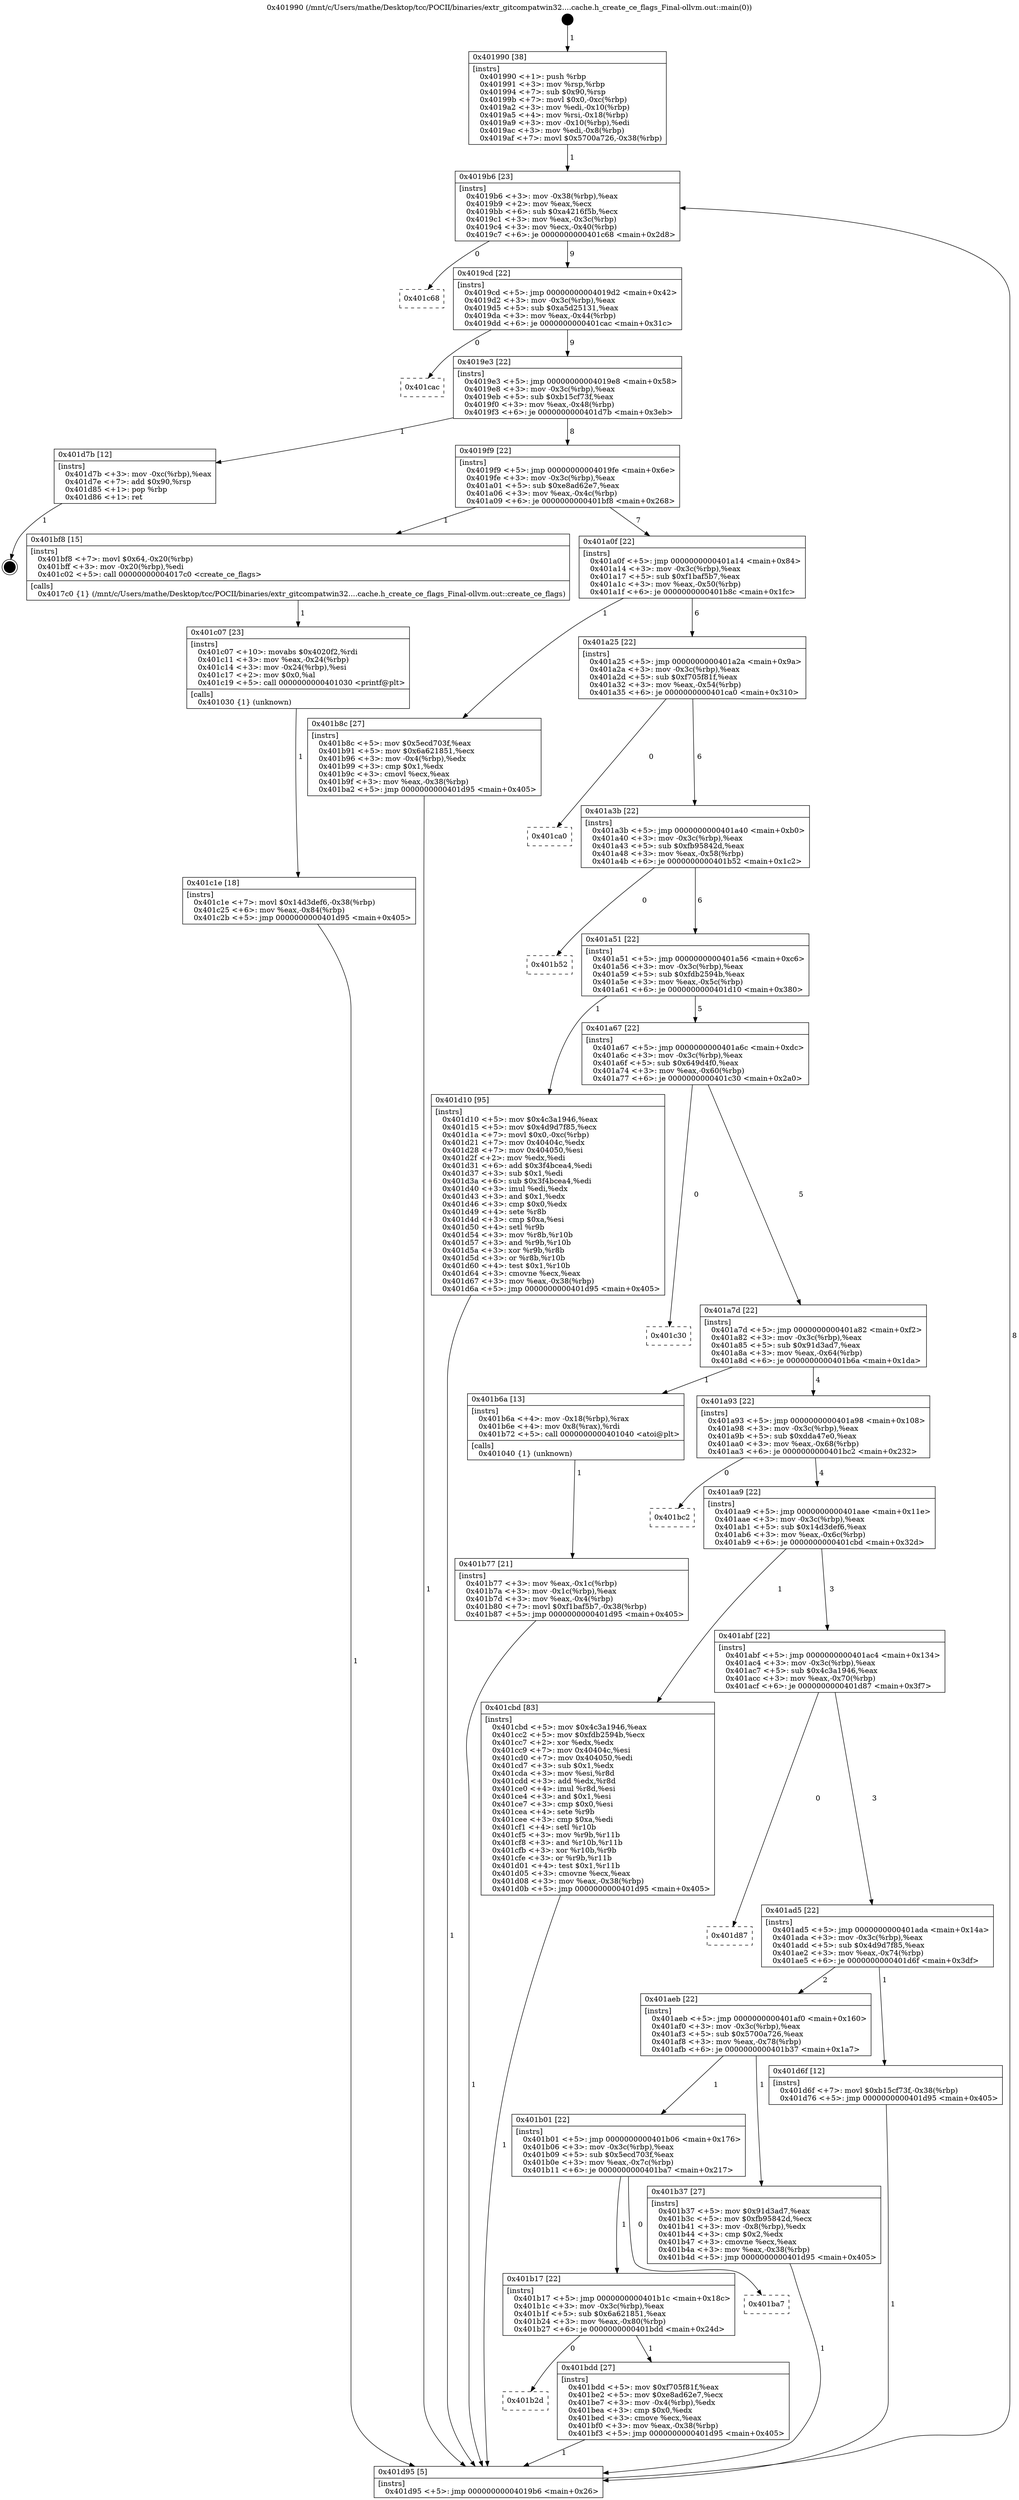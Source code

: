 digraph "0x401990" {
  label = "0x401990 (/mnt/c/Users/mathe/Desktop/tcc/POCII/binaries/extr_gitcompatwin32....cache.h_create_ce_flags_Final-ollvm.out::main(0))"
  labelloc = "t"
  node[shape=record]

  Entry [label="",width=0.3,height=0.3,shape=circle,fillcolor=black,style=filled]
  "0x4019b6" [label="{
     0x4019b6 [23]\l
     | [instrs]\l
     &nbsp;&nbsp;0x4019b6 \<+3\>: mov -0x38(%rbp),%eax\l
     &nbsp;&nbsp;0x4019b9 \<+2\>: mov %eax,%ecx\l
     &nbsp;&nbsp;0x4019bb \<+6\>: sub $0xa4216f5b,%ecx\l
     &nbsp;&nbsp;0x4019c1 \<+3\>: mov %eax,-0x3c(%rbp)\l
     &nbsp;&nbsp;0x4019c4 \<+3\>: mov %ecx,-0x40(%rbp)\l
     &nbsp;&nbsp;0x4019c7 \<+6\>: je 0000000000401c68 \<main+0x2d8\>\l
  }"]
  "0x401c68" [label="{
     0x401c68\l
  }", style=dashed]
  "0x4019cd" [label="{
     0x4019cd [22]\l
     | [instrs]\l
     &nbsp;&nbsp;0x4019cd \<+5\>: jmp 00000000004019d2 \<main+0x42\>\l
     &nbsp;&nbsp;0x4019d2 \<+3\>: mov -0x3c(%rbp),%eax\l
     &nbsp;&nbsp;0x4019d5 \<+5\>: sub $0xa5d25131,%eax\l
     &nbsp;&nbsp;0x4019da \<+3\>: mov %eax,-0x44(%rbp)\l
     &nbsp;&nbsp;0x4019dd \<+6\>: je 0000000000401cac \<main+0x31c\>\l
  }"]
  Exit [label="",width=0.3,height=0.3,shape=circle,fillcolor=black,style=filled,peripheries=2]
  "0x401cac" [label="{
     0x401cac\l
  }", style=dashed]
  "0x4019e3" [label="{
     0x4019e3 [22]\l
     | [instrs]\l
     &nbsp;&nbsp;0x4019e3 \<+5\>: jmp 00000000004019e8 \<main+0x58\>\l
     &nbsp;&nbsp;0x4019e8 \<+3\>: mov -0x3c(%rbp),%eax\l
     &nbsp;&nbsp;0x4019eb \<+5\>: sub $0xb15cf73f,%eax\l
     &nbsp;&nbsp;0x4019f0 \<+3\>: mov %eax,-0x48(%rbp)\l
     &nbsp;&nbsp;0x4019f3 \<+6\>: je 0000000000401d7b \<main+0x3eb\>\l
  }"]
  "0x401c1e" [label="{
     0x401c1e [18]\l
     | [instrs]\l
     &nbsp;&nbsp;0x401c1e \<+7\>: movl $0x14d3def6,-0x38(%rbp)\l
     &nbsp;&nbsp;0x401c25 \<+6\>: mov %eax,-0x84(%rbp)\l
     &nbsp;&nbsp;0x401c2b \<+5\>: jmp 0000000000401d95 \<main+0x405\>\l
  }"]
  "0x401d7b" [label="{
     0x401d7b [12]\l
     | [instrs]\l
     &nbsp;&nbsp;0x401d7b \<+3\>: mov -0xc(%rbp),%eax\l
     &nbsp;&nbsp;0x401d7e \<+7\>: add $0x90,%rsp\l
     &nbsp;&nbsp;0x401d85 \<+1\>: pop %rbp\l
     &nbsp;&nbsp;0x401d86 \<+1\>: ret\l
  }"]
  "0x4019f9" [label="{
     0x4019f9 [22]\l
     | [instrs]\l
     &nbsp;&nbsp;0x4019f9 \<+5\>: jmp 00000000004019fe \<main+0x6e\>\l
     &nbsp;&nbsp;0x4019fe \<+3\>: mov -0x3c(%rbp),%eax\l
     &nbsp;&nbsp;0x401a01 \<+5\>: sub $0xe8ad62e7,%eax\l
     &nbsp;&nbsp;0x401a06 \<+3\>: mov %eax,-0x4c(%rbp)\l
     &nbsp;&nbsp;0x401a09 \<+6\>: je 0000000000401bf8 \<main+0x268\>\l
  }"]
  "0x401c07" [label="{
     0x401c07 [23]\l
     | [instrs]\l
     &nbsp;&nbsp;0x401c07 \<+10\>: movabs $0x4020f2,%rdi\l
     &nbsp;&nbsp;0x401c11 \<+3\>: mov %eax,-0x24(%rbp)\l
     &nbsp;&nbsp;0x401c14 \<+3\>: mov -0x24(%rbp),%esi\l
     &nbsp;&nbsp;0x401c17 \<+2\>: mov $0x0,%al\l
     &nbsp;&nbsp;0x401c19 \<+5\>: call 0000000000401030 \<printf@plt\>\l
     | [calls]\l
     &nbsp;&nbsp;0x401030 \{1\} (unknown)\l
  }"]
  "0x401bf8" [label="{
     0x401bf8 [15]\l
     | [instrs]\l
     &nbsp;&nbsp;0x401bf8 \<+7\>: movl $0x64,-0x20(%rbp)\l
     &nbsp;&nbsp;0x401bff \<+3\>: mov -0x20(%rbp),%edi\l
     &nbsp;&nbsp;0x401c02 \<+5\>: call 00000000004017c0 \<create_ce_flags\>\l
     | [calls]\l
     &nbsp;&nbsp;0x4017c0 \{1\} (/mnt/c/Users/mathe/Desktop/tcc/POCII/binaries/extr_gitcompatwin32....cache.h_create_ce_flags_Final-ollvm.out::create_ce_flags)\l
  }"]
  "0x401a0f" [label="{
     0x401a0f [22]\l
     | [instrs]\l
     &nbsp;&nbsp;0x401a0f \<+5\>: jmp 0000000000401a14 \<main+0x84\>\l
     &nbsp;&nbsp;0x401a14 \<+3\>: mov -0x3c(%rbp),%eax\l
     &nbsp;&nbsp;0x401a17 \<+5\>: sub $0xf1baf5b7,%eax\l
     &nbsp;&nbsp;0x401a1c \<+3\>: mov %eax,-0x50(%rbp)\l
     &nbsp;&nbsp;0x401a1f \<+6\>: je 0000000000401b8c \<main+0x1fc\>\l
  }"]
  "0x401b2d" [label="{
     0x401b2d\l
  }", style=dashed]
  "0x401b8c" [label="{
     0x401b8c [27]\l
     | [instrs]\l
     &nbsp;&nbsp;0x401b8c \<+5\>: mov $0x5ecd703f,%eax\l
     &nbsp;&nbsp;0x401b91 \<+5\>: mov $0x6a621851,%ecx\l
     &nbsp;&nbsp;0x401b96 \<+3\>: mov -0x4(%rbp),%edx\l
     &nbsp;&nbsp;0x401b99 \<+3\>: cmp $0x1,%edx\l
     &nbsp;&nbsp;0x401b9c \<+3\>: cmovl %ecx,%eax\l
     &nbsp;&nbsp;0x401b9f \<+3\>: mov %eax,-0x38(%rbp)\l
     &nbsp;&nbsp;0x401ba2 \<+5\>: jmp 0000000000401d95 \<main+0x405\>\l
  }"]
  "0x401a25" [label="{
     0x401a25 [22]\l
     | [instrs]\l
     &nbsp;&nbsp;0x401a25 \<+5\>: jmp 0000000000401a2a \<main+0x9a\>\l
     &nbsp;&nbsp;0x401a2a \<+3\>: mov -0x3c(%rbp),%eax\l
     &nbsp;&nbsp;0x401a2d \<+5\>: sub $0xf705f81f,%eax\l
     &nbsp;&nbsp;0x401a32 \<+3\>: mov %eax,-0x54(%rbp)\l
     &nbsp;&nbsp;0x401a35 \<+6\>: je 0000000000401ca0 \<main+0x310\>\l
  }"]
  "0x401bdd" [label="{
     0x401bdd [27]\l
     | [instrs]\l
     &nbsp;&nbsp;0x401bdd \<+5\>: mov $0xf705f81f,%eax\l
     &nbsp;&nbsp;0x401be2 \<+5\>: mov $0xe8ad62e7,%ecx\l
     &nbsp;&nbsp;0x401be7 \<+3\>: mov -0x4(%rbp),%edx\l
     &nbsp;&nbsp;0x401bea \<+3\>: cmp $0x0,%edx\l
     &nbsp;&nbsp;0x401bed \<+3\>: cmove %ecx,%eax\l
     &nbsp;&nbsp;0x401bf0 \<+3\>: mov %eax,-0x38(%rbp)\l
     &nbsp;&nbsp;0x401bf3 \<+5\>: jmp 0000000000401d95 \<main+0x405\>\l
  }"]
  "0x401ca0" [label="{
     0x401ca0\l
  }", style=dashed]
  "0x401a3b" [label="{
     0x401a3b [22]\l
     | [instrs]\l
     &nbsp;&nbsp;0x401a3b \<+5\>: jmp 0000000000401a40 \<main+0xb0\>\l
     &nbsp;&nbsp;0x401a40 \<+3\>: mov -0x3c(%rbp),%eax\l
     &nbsp;&nbsp;0x401a43 \<+5\>: sub $0xfb95842d,%eax\l
     &nbsp;&nbsp;0x401a48 \<+3\>: mov %eax,-0x58(%rbp)\l
     &nbsp;&nbsp;0x401a4b \<+6\>: je 0000000000401b52 \<main+0x1c2\>\l
  }"]
  "0x401b17" [label="{
     0x401b17 [22]\l
     | [instrs]\l
     &nbsp;&nbsp;0x401b17 \<+5\>: jmp 0000000000401b1c \<main+0x18c\>\l
     &nbsp;&nbsp;0x401b1c \<+3\>: mov -0x3c(%rbp),%eax\l
     &nbsp;&nbsp;0x401b1f \<+5\>: sub $0x6a621851,%eax\l
     &nbsp;&nbsp;0x401b24 \<+3\>: mov %eax,-0x80(%rbp)\l
     &nbsp;&nbsp;0x401b27 \<+6\>: je 0000000000401bdd \<main+0x24d\>\l
  }"]
  "0x401b52" [label="{
     0x401b52\l
  }", style=dashed]
  "0x401a51" [label="{
     0x401a51 [22]\l
     | [instrs]\l
     &nbsp;&nbsp;0x401a51 \<+5\>: jmp 0000000000401a56 \<main+0xc6\>\l
     &nbsp;&nbsp;0x401a56 \<+3\>: mov -0x3c(%rbp),%eax\l
     &nbsp;&nbsp;0x401a59 \<+5\>: sub $0xfdb2594b,%eax\l
     &nbsp;&nbsp;0x401a5e \<+3\>: mov %eax,-0x5c(%rbp)\l
     &nbsp;&nbsp;0x401a61 \<+6\>: je 0000000000401d10 \<main+0x380\>\l
  }"]
  "0x401ba7" [label="{
     0x401ba7\l
  }", style=dashed]
  "0x401d10" [label="{
     0x401d10 [95]\l
     | [instrs]\l
     &nbsp;&nbsp;0x401d10 \<+5\>: mov $0x4c3a1946,%eax\l
     &nbsp;&nbsp;0x401d15 \<+5\>: mov $0x4d9d7f85,%ecx\l
     &nbsp;&nbsp;0x401d1a \<+7\>: movl $0x0,-0xc(%rbp)\l
     &nbsp;&nbsp;0x401d21 \<+7\>: mov 0x40404c,%edx\l
     &nbsp;&nbsp;0x401d28 \<+7\>: mov 0x404050,%esi\l
     &nbsp;&nbsp;0x401d2f \<+2\>: mov %edx,%edi\l
     &nbsp;&nbsp;0x401d31 \<+6\>: add $0x3f4bcea4,%edi\l
     &nbsp;&nbsp;0x401d37 \<+3\>: sub $0x1,%edi\l
     &nbsp;&nbsp;0x401d3a \<+6\>: sub $0x3f4bcea4,%edi\l
     &nbsp;&nbsp;0x401d40 \<+3\>: imul %edi,%edx\l
     &nbsp;&nbsp;0x401d43 \<+3\>: and $0x1,%edx\l
     &nbsp;&nbsp;0x401d46 \<+3\>: cmp $0x0,%edx\l
     &nbsp;&nbsp;0x401d49 \<+4\>: sete %r8b\l
     &nbsp;&nbsp;0x401d4d \<+3\>: cmp $0xa,%esi\l
     &nbsp;&nbsp;0x401d50 \<+4\>: setl %r9b\l
     &nbsp;&nbsp;0x401d54 \<+3\>: mov %r8b,%r10b\l
     &nbsp;&nbsp;0x401d57 \<+3\>: and %r9b,%r10b\l
     &nbsp;&nbsp;0x401d5a \<+3\>: xor %r9b,%r8b\l
     &nbsp;&nbsp;0x401d5d \<+3\>: or %r8b,%r10b\l
     &nbsp;&nbsp;0x401d60 \<+4\>: test $0x1,%r10b\l
     &nbsp;&nbsp;0x401d64 \<+3\>: cmovne %ecx,%eax\l
     &nbsp;&nbsp;0x401d67 \<+3\>: mov %eax,-0x38(%rbp)\l
     &nbsp;&nbsp;0x401d6a \<+5\>: jmp 0000000000401d95 \<main+0x405\>\l
  }"]
  "0x401a67" [label="{
     0x401a67 [22]\l
     | [instrs]\l
     &nbsp;&nbsp;0x401a67 \<+5\>: jmp 0000000000401a6c \<main+0xdc\>\l
     &nbsp;&nbsp;0x401a6c \<+3\>: mov -0x3c(%rbp),%eax\l
     &nbsp;&nbsp;0x401a6f \<+5\>: sub $0x649d4f0,%eax\l
     &nbsp;&nbsp;0x401a74 \<+3\>: mov %eax,-0x60(%rbp)\l
     &nbsp;&nbsp;0x401a77 \<+6\>: je 0000000000401c30 \<main+0x2a0\>\l
  }"]
  "0x401b77" [label="{
     0x401b77 [21]\l
     | [instrs]\l
     &nbsp;&nbsp;0x401b77 \<+3\>: mov %eax,-0x1c(%rbp)\l
     &nbsp;&nbsp;0x401b7a \<+3\>: mov -0x1c(%rbp),%eax\l
     &nbsp;&nbsp;0x401b7d \<+3\>: mov %eax,-0x4(%rbp)\l
     &nbsp;&nbsp;0x401b80 \<+7\>: movl $0xf1baf5b7,-0x38(%rbp)\l
     &nbsp;&nbsp;0x401b87 \<+5\>: jmp 0000000000401d95 \<main+0x405\>\l
  }"]
  "0x401c30" [label="{
     0x401c30\l
  }", style=dashed]
  "0x401a7d" [label="{
     0x401a7d [22]\l
     | [instrs]\l
     &nbsp;&nbsp;0x401a7d \<+5\>: jmp 0000000000401a82 \<main+0xf2\>\l
     &nbsp;&nbsp;0x401a82 \<+3\>: mov -0x3c(%rbp),%eax\l
     &nbsp;&nbsp;0x401a85 \<+5\>: sub $0x91d3ad7,%eax\l
     &nbsp;&nbsp;0x401a8a \<+3\>: mov %eax,-0x64(%rbp)\l
     &nbsp;&nbsp;0x401a8d \<+6\>: je 0000000000401b6a \<main+0x1da\>\l
  }"]
  "0x401990" [label="{
     0x401990 [38]\l
     | [instrs]\l
     &nbsp;&nbsp;0x401990 \<+1\>: push %rbp\l
     &nbsp;&nbsp;0x401991 \<+3\>: mov %rsp,%rbp\l
     &nbsp;&nbsp;0x401994 \<+7\>: sub $0x90,%rsp\l
     &nbsp;&nbsp;0x40199b \<+7\>: movl $0x0,-0xc(%rbp)\l
     &nbsp;&nbsp;0x4019a2 \<+3\>: mov %edi,-0x10(%rbp)\l
     &nbsp;&nbsp;0x4019a5 \<+4\>: mov %rsi,-0x18(%rbp)\l
     &nbsp;&nbsp;0x4019a9 \<+3\>: mov -0x10(%rbp),%edi\l
     &nbsp;&nbsp;0x4019ac \<+3\>: mov %edi,-0x8(%rbp)\l
     &nbsp;&nbsp;0x4019af \<+7\>: movl $0x5700a726,-0x38(%rbp)\l
  }"]
  "0x401b6a" [label="{
     0x401b6a [13]\l
     | [instrs]\l
     &nbsp;&nbsp;0x401b6a \<+4\>: mov -0x18(%rbp),%rax\l
     &nbsp;&nbsp;0x401b6e \<+4\>: mov 0x8(%rax),%rdi\l
     &nbsp;&nbsp;0x401b72 \<+5\>: call 0000000000401040 \<atoi@plt\>\l
     | [calls]\l
     &nbsp;&nbsp;0x401040 \{1\} (unknown)\l
  }"]
  "0x401a93" [label="{
     0x401a93 [22]\l
     | [instrs]\l
     &nbsp;&nbsp;0x401a93 \<+5\>: jmp 0000000000401a98 \<main+0x108\>\l
     &nbsp;&nbsp;0x401a98 \<+3\>: mov -0x3c(%rbp),%eax\l
     &nbsp;&nbsp;0x401a9b \<+5\>: sub $0xdda47e0,%eax\l
     &nbsp;&nbsp;0x401aa0 \<+3\>: mov %eax,-0x68(%rbp)\l
     &nbsp;&nbsp;0x401aa3 \<+6\>: je 0000000000401bc2 \<main+0x232\>\l
  }"]
  "0x401d95" [label="{
     0x401d95 [5]\l
     | [instrs]\l
     &nbsp;&nbsp;0x401d95 \<+5\>: jmp 00000000004019b6 \<main+0x26\>\l
  }"]
  "0x401bc2" [label="{
     0x401bc2\l
  }", style=dashed]
  "0x401aa9" [label="{
     0x401aa9 [22]\l
     | [instrs]\l
     &nbsp;&nbsp;0x401aa9 \<+5\>: jmp 0000000000401aae \<main+0x11e\>\l
     &nbsp;&nbsp;0x401aae \<+3\>: mov -0x3c(%rbp),%eax\l
     &nbsp;&nbsp;0x401ab1 \<+5\>: sub $0x14d3def6,%eax\l
     &nbsp;&nbsp;0x401ab6 \<+3\>: mov %eax,-0x6c(%rbp)\l
     &nbsp;&nbsp;0x401ab9 \<+6\>: je 0000000000401cbd \<main+0x32d\>\l
  }"]
  "0x401b01" [label="{
     0x401b01 [22]\l
     | [instrs]\l
     &nbsp;&nbsp;0x401b01 \<+5\>: jmp 0000000000401b06 \<main+0x176\>\l
     &nbsp;&nbsp;0x401b06 \<+3\>: mov -0x3c(%rbp),%eax\l
     &nbsp;&nbsp;0x401b09 \<+5\>: sub $0x5ecd703f,%eax\l
     &nbsp;&nbsp;0x401b0e \<+3\>: mov %eax,-0x7c(%rbp)\l
     &nbsp;&nbsp;0x401b11 \<+6\>: je 0000000000401ba7 \<main+0x217\>\l
  }"]
  "0x401cbd" [label="{
     0x401cbd [83]\l
     | [instrs]\l
     &nbsp;&nbsp;0x401cbd \<+5\>: mov $0x4c3a1946,%eax\l
     &nbsp;&nbsp;0x401cc2 \<+5\>: mov $0xfdb2594b,%ecx\l
     &nbsp;&nbsp;0x401cc7 \<+2\>: xor %edx,%edx\l
     &nbsp;&nbsp;0x401cc9 \<+7\>: mov 0x40404c,%esi\l
     &nbsp;&nbsp;0x401cd0 \<+7\>: mov 0x404050,%edi\l
     &nbsp;&nbsp;0x401cd7 \<+3\>: sub $0x1,%edx\l
     &nbsp;&nbsp;0x401cda \<+3\>: mov %esi,%r8d\l
     &nbsp;&nbsp;0x401cdd \<+3\>: add %edx,%r8d\l
     &nbsp;&nbsp;0x401ce0 \<+4\>: imul %r8d,%esi\l
     &nbsp;&nbsp;0x401ce4 \<+3\>: and $0x1,%esi\l
     &nbsp;&nbsp;0x401ce7 \<+3\>: cmp $0x0,%esi\l
     &nbsp;&nbsp;0x401cea \<+4\>: sete %r9b\l
     &nbsp;&nbsp;0x401cee \<+3\>: cmp $0xa,%edi\l
     &nbsp;&nbsp;0x401cf1 \<+4\>: setl %r10b\l
     &nbsp;&nbsp;0x401cf5 \<+3\>: mov %r9b,%r11b\l
     &nbsp;&nbsp;0x401cf8 \<+3\>: and %r10b,%r11b\l
     &nbsp;&nbsp;0x401cfb \<+3\>: xor %r10b,%r9b\l
     &nbsp;&nbsp;0x401cfe \<+3\>: or %r9b,%r11b\l
     &nbsp;&nbsp;0x401d01 \<+4\>: test $0x1,%r11b\l
     &nbsp;&nbsp;0x401d05 \<+3\>: cmovne %ecx,%eax\l
     &nbsp;&nbsp;0x401d08 \<+3\>: mov %eax,-0x38(%rbp)\l
     &nbsp;&nbsp;0x401d0b \<+5\>: jmp 0000000000401d95 \<main+0x405\>\l
  }"]
  "0x401abf" [label="{
     0x401abf [22]\l
     | [instrs]\l
     &nbsp;&nbsp;0x401abf \<+5\>: jmp 0000000000401ac4 \<main+0x134\>\l
     &nbsp;&nbsp;0x401ac4 \<+3\>: mov -0x3c(%rbp),%eax\l
     &nbsp;&nbsp;0x401ac7 \<+5\>: sub $0x4c3a1946,%eax\l
     &nbsp;&nbsp;0x401acc \<+3\>: mov %eax,-0x70(%rbp)\l
     &nbsp;&nbsp;0x401acf \<+6\>: je 0000000000401d87 \<main+0x3f7\>\l
  }"]
  "0x401b37" [label="{
     0x401b37 [27]\l
     | [instrs]\l
     &nbsp;&nbsp;0x401b37 \<+5\>: mov $0x91d3ad7,%eax\l
     &nbsp;&nbsp;0x401b3c \<+5\>: mov $0xfb95842d,%ecx\l
     &nbsp;&nbsp;0x401b41 \<+3\>: mov -0x8(%rbp),%edx\l
     &nbsp;&nbsp;0x401b44 \<+3\>: cmp $0x2,%edx\l
     &nbsp;&nbsp;0x401b47 \<+3\>: cmovne %ecx,%eax\l
     &nbsp;&nbsp;0x401b4a \<+3\>: mov %eax,-0x38(%rbp)\l
     &nbsp;&nbsp;0x401b4d \<+5\>: jmp 0000000000401d95 \<main+0x405\>\l
  }"]
  "0x401d87" [label="{
     0x401d87\l
  }", style=dashed]
  "0x401ad5" [label="{
     0x401ad5 [22]\l
     | [instrs]\l
     &nbsp;&nbsp;0x401ad5 \<+5\>: jmp 0000000000401ada \<main+0x14a\>\l
     &nbsp;&nbsp;0x401ada \<+3\>: mov -0x3c(%rbp),%eax\l
     &nbsp;&nbsp;0x401add \<+5\>: sub $0x4d9d7f85,%eax\l
     &nbsp;&nbsp;0x401ae2 \<+3\>: mov %eax,-0x74(%rbp)\l
     &nbsp;&nbsp;0x401ae5 \<+6\>: je 0000000000401d6f \<main+0x3df\>\l
  }"]
  "0x401aeb" [label="{
     0x401aeb [22]\l
     | [instrs]\l
     &nbsp;&nbsp;0x401aeb \<+5\>: jmp 0000000000401af0 \<main+0x160\>\l
     &nbsp;&nbsp;0x401af0 \<+3\>: mov -0x3c(%rbp),%eax\l
     &nbsp;&nbsp;0x401af3 \<+5\>: sub $0x5700a726,%eax\l
     &nbsp;&nbsp;0x401af8 \<+3\>: mov %eax,-0x78(%rbp)\l
     &nbsp;&nbsp;0x401afb \<+6\>: je 0000000000401b37 \<main+0x1a7\>\l
  }"]
  "0x401d6f" [label="{
     0x401d6f [12]\l
     | [instrs]\l
     &nbsp;&nbsp;0x401d6f \<+7\>: movl $0xb15cf73f,-0x38(%rbp)\l
     &nbsp;&nbsp;0x401d76 \<+5\>: jmp 0000000000401d95 \<main+0x405\>\l
  }"]
  Entry -> "0x401990" [label=" 1"]
  "0x4019b6" -> "0x401c68" [label=" 0"]
  "0x4019b6" -> "0x4019cd" [label=" 9"]
  "0x401d7b" -> Exit [label=" 1"]
  "0x4019cd" -> "0x401cac" [label=" 0"]
  "0x4019cd" -> "0x4019e3" [label=" 9"]
  "0x401d6f" -> "0x401d95" [label=" 1"]
  "0x4019e3" -> "0x401d7b" [label=" 1"]
  "0x4019e3" -> "0x4019f9" [label=" 8"]
  "0x401d10" -> "0x401d95" [label=" 1"]
  "0x4019f9" -> "0x401bf8" [label=" 1"]
  "0x4019f9" -> "0x401a0f" [label=" 7"]
  "0x401cbd" -> "0x401d95" [label=" 1"]
  "0x401a0f" -> "0x401b8c" [label=" 1"]
  "0x401a0f" -> "0x401a25" [label=" 6"]
  "0x401c1e" -> "0x401d95" [label=" 1"]
  "0x401a25" -> "0x401ca0" [label=" 0"]
  "0x401a25" -> "0x401a3b" [label=" 6"]
  "0x401c07" -> "0x401c1e" [label=" 1"]
  "0x401a3b" -> "0x401b52" [label=" 0"]
  "0x401a3b" -> "0x401a51" [label=" 6"]
  "0x401bdd" -> "0x401d95" [label=" 1"]
  "0x401a51" -> "0x401d10" [label=" 1"]
  "0x401a51" -> "0x401a67" [label=" 5"]
  "0x401b17" -> "0x401b2d" [label=" 0"]
  "0x401a67" -> "0x401c30" [label=" 0"]
  "0x401a67" -> "0x401a7d" [label=" 5"]
  "0x401bf8" -> "0x401c07" [label=" 1"]
  "0x401a7d" -> "0x401b6a" [label=" 1"]
  "0x401a7d" -> "0x401a93" [label=" 4"]
  "0x401b01" -> "0x401b17" [label=" 1"]
  "0x401a93" -> "0x401bc2" [label=" 0"]
  "0x401a93" -> "0x401aa9" [label=" 4"]
  "0x401b01" -> "0x401ba7" [label=" 0"]
  "0x401aa9" -> "0x401cbd" [label=" 1"]
  "0x401aa9" -> "0x401abf" [label=" 3"]
  "0x401b17" -> "0x401bdd" [label=" 1"]
  "0x401abf" -> "0x401d87" [label=" 0"]
  "0x401abf" -> "0x401ad5" [label=" 3"]
  "0x401b8c" -> "0x401d95" [label=" 1"]
  "0x401ad5" -> "0x401d6f" [label=" 1"]
  "0x401ad5" -> "0x401aeb" [label=" 2"]
  "0x401b77" -> "0x401d95" [label=" 1"]
  "0x401aeb" -> "0x401b37" [label=" 1"]
  "0x401aeb" -> "0x401b01" [label=" 1"]
  "0x401b37" -> "0x401d95" [label=" 1"]
  "0x401990" -> "0x4019b6" [label=" 1"]
  "0x401d95" -> "0x4019b6" [label=" 8"]
  "0x401b6a" -> "0x401b77" [label=" 1"]
}
